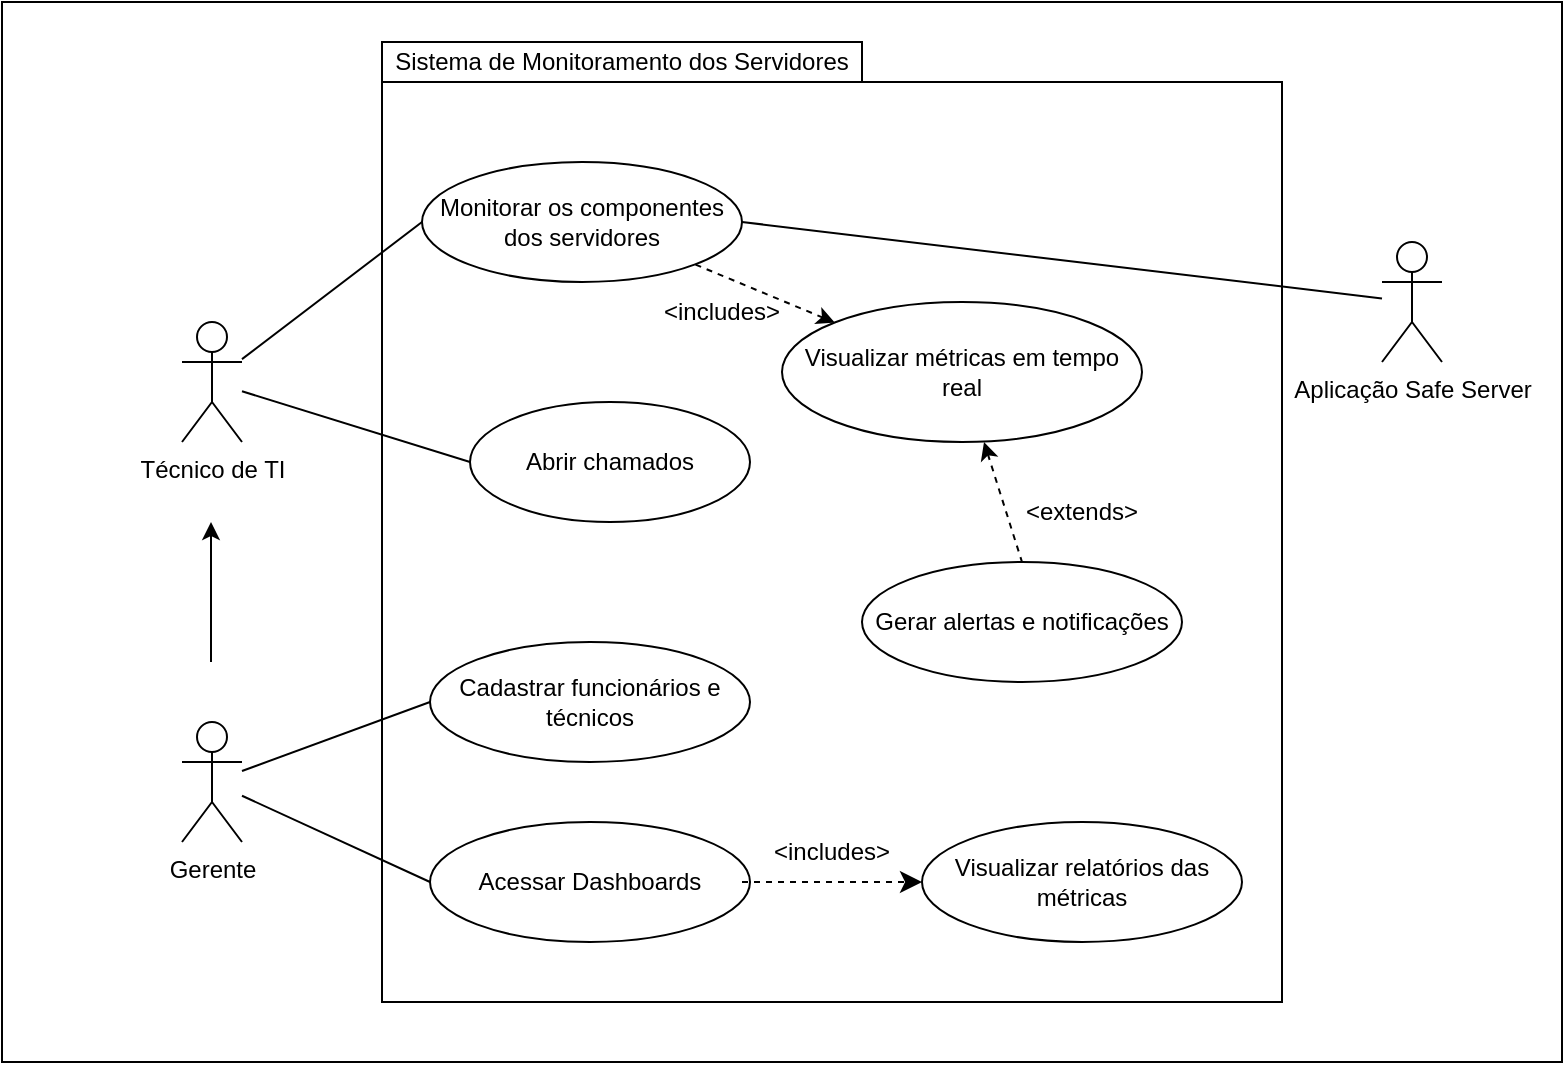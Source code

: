 <mxfile version="23.0.2" type="device">
  <diagram name="Página-1" id="cVghsVA0Ikd34ES9qUJx">
    <mxGraphModel dx="880" dy="524" grid="1" gridSize="10" guides="1" tooltips="1" connect="1" arrows="1" fold="1" page="1" pageScale="1" pageWidth="827" pageHeight="1169" math="0" shadow="0">
      <root>
        <mxCell id="0" />
        <mxCell id="1" parent="0" />
        <mxCell id="3u14hGLyPMWo6bLth_yc-1" value="" style="rounded=0;whiteSpace=wrap;html=1;" parent="1" vertex="1">
          <mxGeometry x="40" y="40" width="780" height="530" as="geometry" />
        </mxCell>
        <mxCell id="SBuE8mRpjIRG6YhbZoKa-1" value="Gerente" style="shape=umlActor;verticalLabelPosition=bottom;verticalAlign=top;html=1;outlineConnect=0;" parent="1" vertex="1">
          <mxGeometry x="130" y="400" width="30" height="60" as="geometry" />
        </mxCell>
        <mxCell id="SBuE8mRpjIRG6YhbZoKa-2" value="Técnico de TI" style="shape=umlActor;verticalLabelPosition=bottom;verticalAlign=top;html=1;outlineConnect=0;" parent="1" vertex="1">
          <mxGeometry x="130" y="200" width="30" height="60" as="geometry" />
        </mxCell>
        <mxCell id="SBuE8mRpjIRG6YhbZoKa-9" value="" style="rounded=0;whiteSpace=wrap;html=1;rotation=-90;" parent="1" vertex="1">
          <mxGeometry x="225" y="85" width="460" height="450" as="geometry" />
        </mxCell>
        <mxCell id="SBuE8mRpjIRG6YhbZoKa-10" value="Cadastrar funcionários e técnicos" style="ellipse;whiteSpace=wrap;html=1;" parent="1" vertex="1">
          <mxGeometry x="254" y="360" width="160" height="60" as="geometry" />
        </mxCell>
        <mxCell id="SBuE8mRpjIRG6YhbZoKa-13" value="" style="endArrow=none;html=1;rounded=0;entryX=0;entryY=0.5;entryDx=0;entryDy=0;" parent="1" source="SBuE8mRpjIRG6YhbZoKa-1" target="SBuE8mRpjIRG6YhbZoKa-10" edge="1">
          <mxGeometry width="50" height="50" relative="1" as="geometry">
            <mxPoint x="140" y="180" as="sourcePoint" />
            <mxPoint x="190" y="130" as="targetPoint" />
          </mxGeometry>
        </mxCell>
        <mxCell id="-uRT2hCdru_BFCUyvC-0-1" value="Visualizar relatórios das métricas" style="ellipse;whiteSpace=wrap;html=1;" parent="1" vertex="1">
          <mxGeometry x="500" y="450" width="160" height="60" as="geometry" />
        </mxCell>
        <mxCell id="-uRT2hCdru_BFCUyvC-0-3" value="Visualizar métricas em tempo real" style="ellipse;whiteSpace=wrap;html=1;" parent="1" vertex="1">
          <mxGeometry x="430" y="190" width="180" height="70" as="geometry" />
        </mxCell>
        <mxCell id="dRw151_PDKpmcbDHrsgr-1" value="Abrir chamados" style="ellipse;whiteSpace=wrap;html=1;" parent="1" vertex="1">
          <mxGeometry x="274" y="240" width="140" height="60" as="geometry" />
        </mxCell>
        <mxCell id="HAsUzCJsMZtictW0petT-4" value="Acessar Dashboards" style="ellipse;whiteSpace=wrap;html=1;" parent="1" vertex="1">
          <mxGeometry x="254" y="450" width="160" height="60" as="geometry" />
        </mxCell>
        <mxCell id="HAsUzCJsMZtictW0petT-5" value="" style="endArrow=none;html=1;rounded=0;entryX=0;entryY=0.5;entryDx=0;entryDy=0;" parent="1" source="SBuE8mRpjIRG6YhbZoKa-1" target="HAsUzCJsMZtictW0petT-4" edge="1">
          <mxGeometry width="50" height="50" relative="1" as="geometry">
            <mxPoint x="150" y="186" as="sourcePoint" />
            <mxPoint x="270" y="150" as="targetPoint" />
          </mxGeometry>
        </mxCell>
        <mxCell id="HAsUzCJsMZtictW0petT-8" value="" style="html=1;verticalAlign=bottom;endArrow=classic;dashed=1;endSize=8;curved=0;rounded=0;endFill=1;" parent="1" target="-uRT2hCdru_BFCUyvC-0-1" edge="1">
          <mxGeometry x="-0.217" y="13" relative="1" as="geometry">
            <mxPoint x="410" y="480" as="sourcePoint" />
            <mxPoint x="460" y="230" as="targetPoint" />
            <mxPoint as="offset" />
          </mxGeometry>
        </mxCell>
        <mxCell id="HAsUzCJsMZtictW0petT-9" value="&amp;lt;includes&amp;gt;" style="text;html=1;strokeColor=none;fillColor=none;align=center;verticalAlign=middle;whiteSpace=wrap;rounded=0;rotation=0;" parent="1" vertex="1">
          <mxGeometry x="425" y="450" width="60" height="30" as="geometry" />
        </mxCell>
        <mxCell id="HAsUzCJsMZtictW0petT-16" value="" style="html=1;verticalAlign=bottom;endArrow=none;dashed=1;endSize=8;curved=0;rounded=0;entryX=0.5;entryY=0;entryDx=0;entryDy=0;endFill=0;startArrow=classic;startFill=1;" parent="1" target="HAsUzCJsMZtictW0petT-17" edge="1">
          <mxGeometry x="-0.217" y="13" relative="1" as="geometry">
            <mxPoint x="531" y="260" as="sourcePoint" />
            <mxPoint x="550" y="320" as="targetPoint" />
            <mxPoint as="offset" />
          </mxGeometry>
        </mxCell>
        <mxCell id="HAsUzCJsMZtictW0petT-17" value="Gerar alertas e notificações" style="ellipse;whiteSpace=wrap;html=1;" parent="1" vertex="1">
          <mxGeometry x="470" y="320" width="160" height="60" as="geometry" />
        </mxCell>
        <mxCell id="HAsUzCJsMZtictW0petT-19" value="&amp;lt;extends&amp;gt;" style="text;html=1;strokeColor=none;fillColor=none;align=center;verticalAlign=middle;whiteSpace=wrap;rounded=0;rotation=0;" parent="1" vertex="1">
          <mxGeometry x="550" y="280" width="60" height="30" as="geometry" />
        </mxCell>
        <mxCell id="HAsUzCJsMZtictW0petT-20" value="Aplicação Safe Server" style="shape=umlActor;verticalLabelPosition=bottom;verticalAlign=top;html=1;outlineConnect=0;" parent="1" vertex="1">
          <mxGeometry x="730" y="160" width="30" height="60" as="geometry" />
        </mxCell>
        <mxCell id="HAsUzCJsMZtictW0petT-22" value="Sistema de Monitoramento dos Servidores" style="rounded=0;whiteSpace=wrap;html=1;" parent="1" vertex="1">
          <mxGeometry x="230" y="60" width="240" height="20" as="geometry" />
        </mxCell>
        <mxCell id="oLSNPd7hw2oEZsVkzFfh-6" value="" style="endArrow=classic;html=1;rounded=0;" parent="1" edge="1">
          <mxGeometry width="50" height="50" relative="1" as="geometry">
            <mxPoint x="144.5" y="370" as="sourcePoint" />
            <mxPoint x="144.5" y="300" as="targetPoint" />
          </mxGeometry>
        </mxCell>
        <mxCell id="oLSNPd7hw2oEZsVkzFfh-7" value="Monitorar os componentes dos servidores" style="ellipse;whiteSpace=wrap;html=1;" parent="1" vertex="1">
          <mxGeometry x="250" y="120" width="160" height="60" as="geometry" />
        </mxCell>
        <mxCell id="oLSNPd7hw2oEZsVkzFfh-11" value="" style="endArrow=none;html=1;rounded=0;entryX=0;entryY=0.5;entryDx=0;entryDy=0;" parent="1" source="SBuE8mRpjIRG6YhbZoKa-2" target="dRw151_PDKpmcbDHrsgr-1" edge="1">
          <mxGeometry width="50" height="50" relative="1" as="geometry">
            <mxPoint x="170" y="434" as="sourcePoint" />
            <mxPoint x="264" y="400" as="targetPoint" />
          </mxGeometry>
        </mxCell>
        <mxCell id="oLSNPd7hw2oEZsVkzFfh-12" value="" style="endArrow=none;html=1;rounded=0;entryX=0;entryY=0.5;entryDx=0;entryDy=0;" parent="1" source="SBuE8mRpjIRG6YhbZoKa-2" target="oLSNPd7hw2oEZsVkzFfh-7" edge="1">
          <mxGeometry width="50" height="50" relative="1" as="geometry">
            <mxPoint x="170" y="245" as="sourcePoint" />
            <mxPoint x="284" y="280" as="targetPoint" />
          </mxGeometry>
        </mxCell>
        <mxCell id="oLSNPd7hw2oEZsVkzFfh-13" value="" style="endArrow=none;html=1;rounded=0;exitX=1;exitY=0.5;exitDx=0;exitDy=0;" parent="1" source="oLSNPd7hw2oEZsVkzFfh-7" target="HAsUzCJsMZtictW0petT-20" edge="1">
          <mxGeometry width="50" height="50" relative="1" as="geometry">
            <mxPoint x="170" y="229" as="sourcePoint" />
            <mxPoint x="260" y="160" as="targetPoint" />
          </mxGeometry>
        </mxCell>
        <mxCell id="oLSNPd7hw2oEZsVkzFfh-14" value="" style="html=1;verticalAlign=bottom;endArrow=none;dashed=1;endSize=8;curved=0;rounded=0;entryX=1;entryY=1;entryDx=0;entryDy=0;endFill=0;startArrow=classic;startFill=1;exitX=0;exitY=0;exitDx=0;exitDy=0;" parent="1" source="-uRT2hCdru_BFCUyvC-0-3" target="oLSNPd7hw2oEZsVkzFfh-7" edge="1">
          <mxGeometry x="-0.217" y="13" relative="1" as="geometry">
            <mxPoint x="541" y="270" as="sourcePoint" />
            <mxPoint x="560" y="330" as="targetPoint" />
            <mxPoint as="offset" />
          </mxGeometry>
        </mxCell>
        <mxCell id="oLSNPd7hw2oEZsVkzFfh-15" value="&amp;lt;includes&amp;gt;" style="text;html=1;strokeColor=none;fillColor=none;align=center;verticalAlign=middle;whiteSpace=wrap;rounded=0;rotation=0;" parent="1" vertex="1">
          <mxGeometry x="370" y="180" width="60" height="30" as="geometry" />
        </mxCell>
      </root>
    </mxGraphModel>
  </diagram>
</mxfile>

